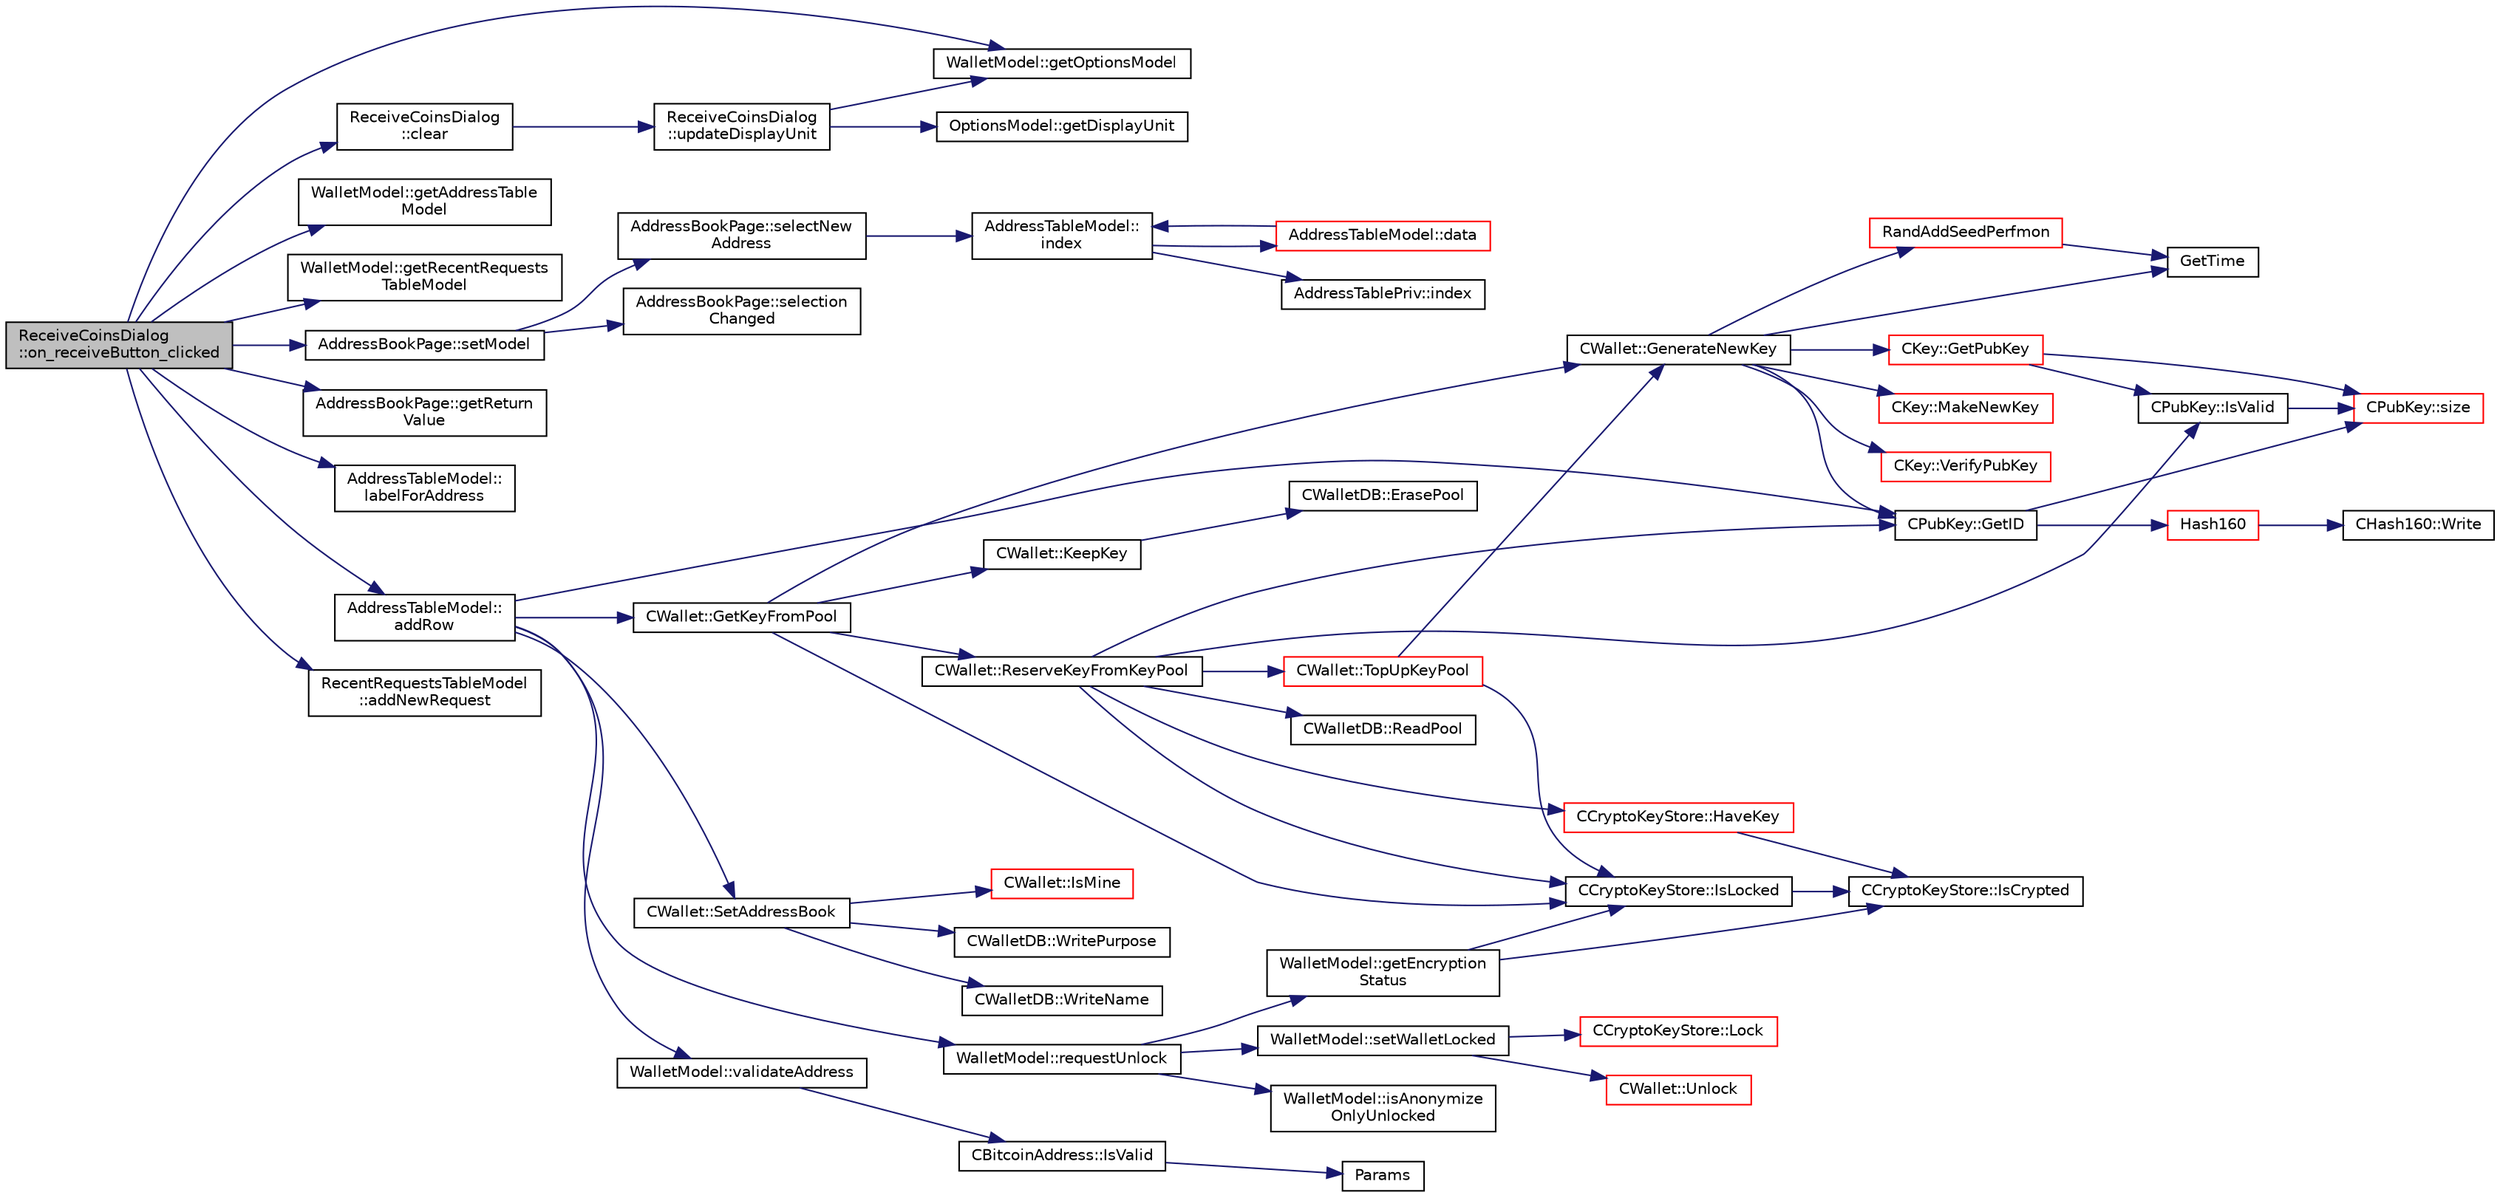 digraph "ReceiveCoinsDialog::on_receiveButton_clicked"
{
  edge [fontname="Helvetica",fontsize="10",labelfontname="Helvetica",labelfontsize="10"];
  node [fontname="Helvetica",fontsize="10",shape=record];
  rankdir="LR";
  Node192 [label="ReceiveCoinsDialog\l::on_receiveButton_clicked",height=0.2,width=0.4,color="black", fillcolor="grey75", style="filled", fontcolor="black"];
  Node192 -> Node193 [color="midnightblue",fontsize="10",style="solid",fontname="Helvetica"];
  Node193 [label="WalletModel::getOptionsModel",height=0.2,width=0.4,color="black", fillcolor="white", style="filled",URL="$class_wallet_model.html#a96d53e56b3f8f07537ea2523f7a7d300"];
  Node192 -> Node194 [color="midnightblue",fontsize="10",style="solid",fontname="Helvetica"];
  Node194 [label="WalletModel::getAddressTable\lModel",height=0.2,width=0.4,color="black", fillcolor="white", style="filled",URL="$class_wallet_model.html#a89ed202e2dbc04aaa70d72872b95b351"];
  Node192 -> Node195 [color="midnightblue",fontsize="10",style="solid",fontname="Helvetica"];
  Node195 [label="WalletModel::getRecentRequests\lTableModel",height=0.2,width=0.4,color="black", fillcolor="white", style="filled",URL="$class_wallet_model.html#ab13ca64220a1652d63e1e042d3be578f"];
  Node192 -> Node196 [color="midnightblue",fontsize="10",style="solid",fontname="Helvetica"];
  Node196 [label="AddressBookPage::setModel",height=0.2,width=0.4,color="black", fillcolor="white", style="filled",URL="$class_address_book_page.html#a1282cda9cb0300ee04c472ec4c9949f3"];
  Node196 -> Node197 [color="midnightblue",fontsize="10",style="solid",fontname="Helvetica"];
  Node197 [label="AddressBookPage::selection\lChanged",height=0.2,width=0.4,color="black", fillcolor="white", style="filled",URL="$class_address_book_page.html#a9df2b5984c8b4ab2c4b5eade1aab8f3e",tooltip="Set button states based on selected tab and selection. "];
  Node196 -> Node198 [color="midnightblue",fontsize="10",style="solid",fontname="Helvetica"];
  Node198 [label="AddressBookPage::selectNew\lAddress",height=0.2,width=0.4,color="black", fillcolor="white", style="filled",URL="$class_address_book_page.html#ab62ba5d31e2d64c4d901da58d6b32a59",tooltip="New entry/entries were added to address table. "];
  Node198 -> Node199 [color="midnightblue",fontsize="10",style="solid",fontname="Helvetica"];
  Node199 [label="AddressTableModel::\lindex",height=0.2,width=0.4,color="black", fillcolor="white", style="filled",URL="$class_address_table_model.html#a74e9123471948255f87271c823c82854"];
  Node199 -> Node200 [color="midnightblue",fontsize="10",style="solid",fontname="Helvetica"];
  Node200 [label="AddressTableModel::data",height=0.2,width=0.4,color="red", fillcolor="white", style="filled",URL="$class_address_table_model.html#a79b07007c147962c0119310ebd4931c1"];
  Node200 -> Node199 [color="midnightblue",fontsize="10",style="solid",fontname="Helvetica"];
  Node199 -> Node202 [color="midnightblue",fontsize="10",style="solid",fontname="Helvetica"];
  Node202 [label="AddressTablePriv::index",height=0.2,width=0.4,color="black", fillcolor="white", style="filled",URL="$class_address_table_priv.html#af311eb7d0189a74a508d7ad0f563f307"];
  Node192 -> Node203 [color="midnightblue",fontsize="10",style="solid",fontname="Helvetica"];
  Node203 [label="AddressBookPage::getReturn\lValue",height=0.2,width=0.4,color="black", fillcolor="white", style="filled",URL="$class_address_book_page.html#a4f6d802c63539ac335b138cca0b913d2"];
  Node192 -> Node204 [color="midnightblue",fontsize="10",style="solid",fontname="Helvetica"];
  Node204 [label="AddressTableModel::\llabelForAddress",height=0.2,width=0.4,color="black", fillcolor="white", style="filled",URL="$class_address_table_model.html#afcdbfc17ac480f5a57382cbcf096ccb3"];
  Node192 -> Node205 [color="midnightblue",fontsize="10",style="solid",fontname="Helvetica"];
  Node205 [label="AddressTableModel::\laddRow",height=0.2,width=0.4,color="black", fillcolor="white", style="filled",URL="$class_address_table_model.html#aa72edd2a093a6e9318639d69d3a23488"];
  Node205 -> Node206 [color="midnightblue",fontsize="10",style="solid",fontname="Helvetica"];
  Node206 [label="WalletModel::validateAddress",height=0.2,width=0.4,color="black", fillcolor="white", style="filled",URL="$class_wallet_model.html#a04604615253aeaae1253b1412a70a1f7"];
  Node206 -> Node207 [color="midnightblue",fontsize="10",style="solid",fontname="Helvetica"];
  Node207 [label="CBitcoinAddress::IsValid",height=0.2,width=0.4,color="black", fillcolor="white", style="filled",URL="$class_c_bitcoin_address.html#ab39907ce6895062a8f8bf585270ef13b"];
  Node207 -> Node208 [color="midnightblue",fontsize="10",style="solid",fontname="Helvetica"];
  Node208 [label="Params",height=0.2,width=0.4,color="black", fillcolor="white", style="filled",URL="$chainparams_8cpp.html#ace5c5b706d71a324a417dd2db394fd4a",tooltip="Return the currently selected parameters. "];
  Node205 -> Node209 [color="midnightblue",fontsize="10",style="solid",fontname="Helvetica"];
  Node209 [label="CWallet::GetKeyFromPool",height=0.2,width=0.4,color="black", fillcolor="white", style="filled",URL="$group___actions.html#ga18549ec5c472c003afc4794daeb9adfd"];
  Node209 -> Node210 [color="midnightblue",fontsize="10",style="solid",fontname="Helvetica"];
  Node210 [label="CWallet::ReserveKeyFromKeyPool",height=0.2,width=0.4,color="black", fillcolor="white", style="filled",URL="$group___actions.html#ga9921854840668a1856998f041177dd2b"];
  Node210 -> Node211 [color="midnightblue",fontsize="10",style="solid",fontname="Helvetica"];
  Node211 [label="CCryptoKeyStore::IsLocked",height=0.2,width=0.4,color="black", fillcolor="white", style="filled",URL="$class_c_crypto_key_store.html#a52919fa284a3aa10f1b4bd6018b6dbee"];
  Node211 -> Node212 [color="midnightblue",fontsize="10",style="solid",fontname="Helvetica"];
  Node212 [label="CCryptoKeyStore::IsCrypted",height=0.2,width=0.4,color="black", fillcolor="white", style="filled",URL="$class_c_crypto_key_store.html#acc8fed44366c98fb481333ca6e867088"];
  Node210 -> Node213 [color="midnightblue",fontsize="10",style="solid",fontname="Helvetica"];
  Node213 [label="CWallet::TopUpKeyPool",height=0.2,width=0.4,color="red", fillcolor="white", style="filled",URL="$group___actions.html#ga9730278506e0a4f1c65239b951525b55"];
  Node213 -> Node211 [color="midnightblue",fontsize="10",style="solid",fontname="Helvetica"];
  Node213 -> Node216 [color="midnightblue",fontsize="10",style="solid",fontname="Helvetica"];
  Node216 [label="CWallet::GenerateNewKey",height=0.2,width=0.4,color="black", fillcolor="white", style="filled",URL="$group__map_wallet.html#ga061fe7f54f80ec40f856b3e6365c2f4a"];
  Node216 -> Node217 [color="midnightblue",fontsize="10",style="solid",fontname="Helvetica"];
  Node217 [label="RandAddSeedPerfmon",height=0.2,width=0.4,color="red", fillcolor="white", style="filled",URL="$random_8cpp.html#a786af12a87491f8dc24351d93b9833b6"];
  Node217 -> Node219 [color="midnightblue",fontsize="10",style="solid",fontname="Helvetica"];
  Node219 [label="GetTime",height=0.2,width=0.4,color="black", fillcolor="white", style="filled",URL="$utiltime_8cpp.html#a46fac5fba8ba905b5f9acb364f5d8c6f",tooltip="For unit testing. "];
  Node216 -> Node221 [color="midnightblue",fontsize="10",style="solid",fontname="Helvetica"];
  Node221 [label="CKey::MakeNewKey",height=0.2,width=0.4,color="red", fillcolor="white", style="filled",URL="$class_c_key.html#a9d12ed9d297e4286250fd7ea6b59e1a5",tooltip="Generate a new private key using a cryptographic PRNG. "];
  Node216 -> Node225 [color="midnightblue",fontsize="10",style="solid",fontname="Helvetica"];
  Node225 [label="CKey::GetPubKey",height=0.2,width=0.4,color="red", fillcolor="white", style="filled",URL="$class_c_key.html#aa1085c59603a62db6ec776300f250337",tooltip="Compute the public key from a private key. "];
  Node225 -> Node229 [color="midnightblue",fontsize="10",style="solid",fontname="Helvetica"];
  Node229 [label="CPubKey::size",height=0.2,width=0.4,color="red", fillcolor="white", style="filled",URL="$class_c_pub_key.html#a6bb28fcf0a5f799c69f5b7269363b309",tooltip="Simple read-only vector-like interface to the pubkey data. "];
  Node225 -> Node231 [color="midnightblue",fontsize="10",style="solid",fontname="Helvetica"];
  Node231 [label="CPubKey::IsValid",height=0.2,width=0.4,color="black", fillcolor="white", style="filled",URL="$class_c_pub_key.html#a4fa94293cf8577fd039b9a133f6c7f30"];
  Node231 -> Node229 [color="midnightblue",fontsize="10",style="solid",fontname="Helvetica"];
  Node216 -> Node232 [color="midnightblue",fontsize="10",style="solid",fontname="Helvetica"];
  Node232 [label="CKey::VerifyPubKey",height=0.2,width=0.4,color="red", fillcolor="white", style="filled",URL="$class_c_key.html#ac53425b8d0f89067bce781c485101b20",tooltip="Verify thoroughly whether a private key and a public key match. "];
  Node216 -> Node219 [color="midnightblue",fontsize="10",style="solid",fontname="Helvetica"];
  Node216 -> Node242 [color="midnightblue",fontsize="10",style="solid",fontname="Helvetica"];
  Node242 [label="CPubKey::GetID",height=0.2,width=0.4,color="black", fillcolor="white", style="filled",URL="$class_c_pub_key.html#a2675f7e6f72eff68e7a5227289feb021",tooltip="Get the KeyID of this public key (hash of its serialization) "];
  Node242 -> Node243 [color="midnightblue",fontsize="10",style="solid",fontname="Helvetica"];
  Node243 [label="Hash160",height=0.2,width=0.4,color="red", fillcolor="white", style="filled",URL="$hash_8h.html#a4490f70ddae16e9e48460a0416a48a6b",tooltip="Compute the 160-bit hash an object. "];
  Node243 -> Node244 [color="midnightblue",fontsize="10",style="solid",fontname="Helvetica"];
  Node244 [label="CHash160::Write",height=0.2,width=0.4,color="black", fillcolor="white", style="filled",URL="$class_c_hash160.html#af56cdd9443013eb68b246aa8450217f2"];
  Node242 -> Node229 [color="midnightblue",fontsize="10",style="solid",fontname="Helvetica"];
  Node210 -> Node250 [color="midnightblue",fontsize="10",style="solid",fontname="Helvetica"];
  Node250 [label="CWalletDB::ReadPool",height=0.2,width=0.4,color="black", fillcolor="white", style="filled",URL="$class_c_wallet_d_b.html#a6a03927cf247314ccd9b285139de0bd1"];
  Node210 -> Node251 [color="midnightblue",fontsize="10",style="solid",fontname="Helvetica"];
  Node251 [label="CCryptoKeyStore::HaveKey",height=0.2,width=0.4,color="red", fillcolor="white", style="filled",URL="$class_c_crypto_key_store.html#a6c115cf1fc4129b43c8846b3d51d8ff5",tooltip="Check whether a key corresponding to a given address is present in the store. "];
  Node251 -> Node212 [color="midnightblue",fontsize="10",style="solid",fontname="Helvetica"];
  Node210 -> Node242 [color="midnightblue",fontsize="10",style="solid",fontname="Helvetica"];
  Node210 -> Node231 [color="midnightblue",fontsize="10",style="solid",fontname="Helvetica"];
  Node209 -> Node211 [color="midnightblue",fontsize="10",style="solid",fontname="Helvetica"];
  Node209 -> Node216 [color="midnightblue",fontsize="10",style="solid",fontname="Helvetica"];
  Node209 -> Node253 [color="midnightblue",fontsize="10",style="solid",fontname="Helvetica"];
  Node253 [label="CWallet::KeepKey",height=0.2,width=0.4,color="black", fillcolor="white", style="filled",URL="$group___actions.html#gae460b8c824a1a6633615f95373e533f2"];
  Node253 -> Node254 [color="midnightblue",fontsize="10",style="solid",fontname="Helvetica"];
  Node254 [label="CWalletDB::ErasePool",height=0.2,width=0.4,color="black", fillcolor="white", style="filled",URL="$class_c_wallet_d_b.html#ac78d839fbda5164c4134ab67911139ca"];
  Node205 -> Node255 [color="midnightblue",fontsize="10",style="solid",fontname="Helvetica"];
  Node255 [label="WalletModel::requestUnlock",height=0.2,width=0.4,color="black", fillcolor="white", style="filled",URL="$class_wallet_model.html#a9ad552f7942cd22f7a1cd0803b179f06"];
  Node255 -> Node256 [color="midnightblue",fontsize="10",style="solid",fontname="Helvetica"];
  Node256 [label="WalletModel::getEncryption\lStatus",height=0.2,width=0.4,color="black", fillcolor="white", style="filled",URL="$class_wallet_model.html#aa89632d2019414f2ab85674cd4d01398"];
  Node256 -> Node212 [color="midnightblue",fontsize="10",style="solid",fontname="Helvetica"];
  Node256 -> Node211 [color="midnightblue",fontsize="10",style="solid",fontname="Helvetica"];
  Node255 -> Node257 [color="midnightblue",fontsize="10",style="solid",fontname="Helvetica"];
  Node257 [label="WalletModel::isAnonymize\lOnlyUnlocked",height=0.2,width=0.4,color="black", fillcolor="white", style="filled",URL="$class_wallet_model.html#ad170da7fccb70726a4527d67c8f26340"];
  Node255 -> Node258 [color="midnightblue",fontsize="10",style="solid",fontname="Helvetica"];
  Node258 [label="WalletModel::setWalletLocked",height=0.2,width=0.4,color="black", fillcolor="white", style="filled",URL="$class_wallet_model.html#a5a8b65bfaecb0813d64c733f4f34f090"];
  Node258 -> Node259 [color="midnightblue",fontsize="10",style="solid",fontname="Helvetica"];
  Node259 [label="CCryptoKeyStore::Lock",height=0.2,width=0.4,color="red", fillcolor="white", style="filled",URL="$class_c_crypto_key_store.html#ab73ebcbfa6e0aaf271d0fff9369a6685"];
  Node258 -> Node261 [color="midnightblue",fontsize="10",style="solid",fontname="Helvetica"];
  Node261 [label="CWallet::Unlock",height=0.2,width=0.4,color="red", fillcolor="white", style="filled",URL="$group__map_wallet.html#ga654ae5a3a7c4c7c7bfd271f108781b40"];
  Node205 -> Node242 [color="midnightblue",fontsize="10",style="solid",fontname="Helvetica"];
  Node205 -> Node272 [color="midnightblue",fontsize="10",style="solid",fontname="Helvetica"];
  Node272 [label="CWallet::SetAddressBook",height=0.2,width=0.4,color="black", fillcolor="white", style="filled",URL="$group___actions.html#ga53e5528d7005608594e73f500bc5bb8f"];
  Node272 -> Node273 [color="midnightblue",fontsize="10",style="solid",fontname="Helvetica"];
  Node273 [label="CWallet::IsMine",height=0.2,width=0.4,color="red", fillcolor="white", style="filled",URL="$group__map_wallet.html#ga4eada57edc1c443564b8cc9b853d955c"];
  Node272 -> Node276 [color="midnightblue",fontsize="10",style="solid",fontname="Helvetica"];
  Node276 [label="CWalletDB::WritePurpose",height=0.2,width=0.4,color="black", fillcolor="white", style="filled",URL="$class_c_wallet_d_b.html#a8d4e8d73b977dc62c137bd3543c278bf"];
  Node272 -> Node277 [color="midnightblue",fontsize="10",style="solid",fontname="Helvetica"];
  Node277 [label="CWalletDB::WriteName",height=0.2,width=0.4,color="black", fillcolor="white", style="filled",URL="$class_c_wallet_d_b.html#ad1b3bce77e9dd6ddd8c668a469c38f0a"];
  Node192 -> Node278 [color="midnightblue",fontsize="10",style="solid",fontname="Helvetica"];
  Node278 [label="ReceiveCoinsDialog\l::clear",height=0.2,width=0.4,color="black", fillcolor="white", style="filled",URL="$class_receive_coins_dialog.html#aaea0511f0ab43f1d2b23f8684d1edfc3"];
  Node278 -> Node279 [color="midnightblue",fontsize="10",style="solid",fontname="Helvetica"];
  Node279 [label="ReceiveCoinsDialog\l::updateDisplayUnit",height=0.2,width=0.4,color="black", fillcolor="white", style="filled",URL="$class_receive_coins_dialog.html#a19eca7743c5326eee821bb8c0af234bb"];
  Node279 -> Node193 [color="midnightblue",fontsize="10",style="solid",fontname="Helvetica"];
  Node279 -> Node280 [color="midnightblue",fontsize="10",style="solid",fontname="Helvetica"];
  Node280 [label="OptionsModel::getDisplayUnit",height=0.2,width=0.4,color="black", fillcolor="white", style="filled",URL="$class_options_model.html#a3b6e4d4ef42be3aaba315b8cd14f468e"];
  Node192 -> Node281 [color="midnightblue",fontsize="10",style="solid",fontname="Helvetica"];
  Node281 [label="RecentRequestsTableModel\l::addNewRequest",height=0.2,width=0.4,color="black", fillcolor="white", style="filled",URL="$class_recent_requests_table_model.html#ae9866ffd5aed0f041437996410928edd"];
}
